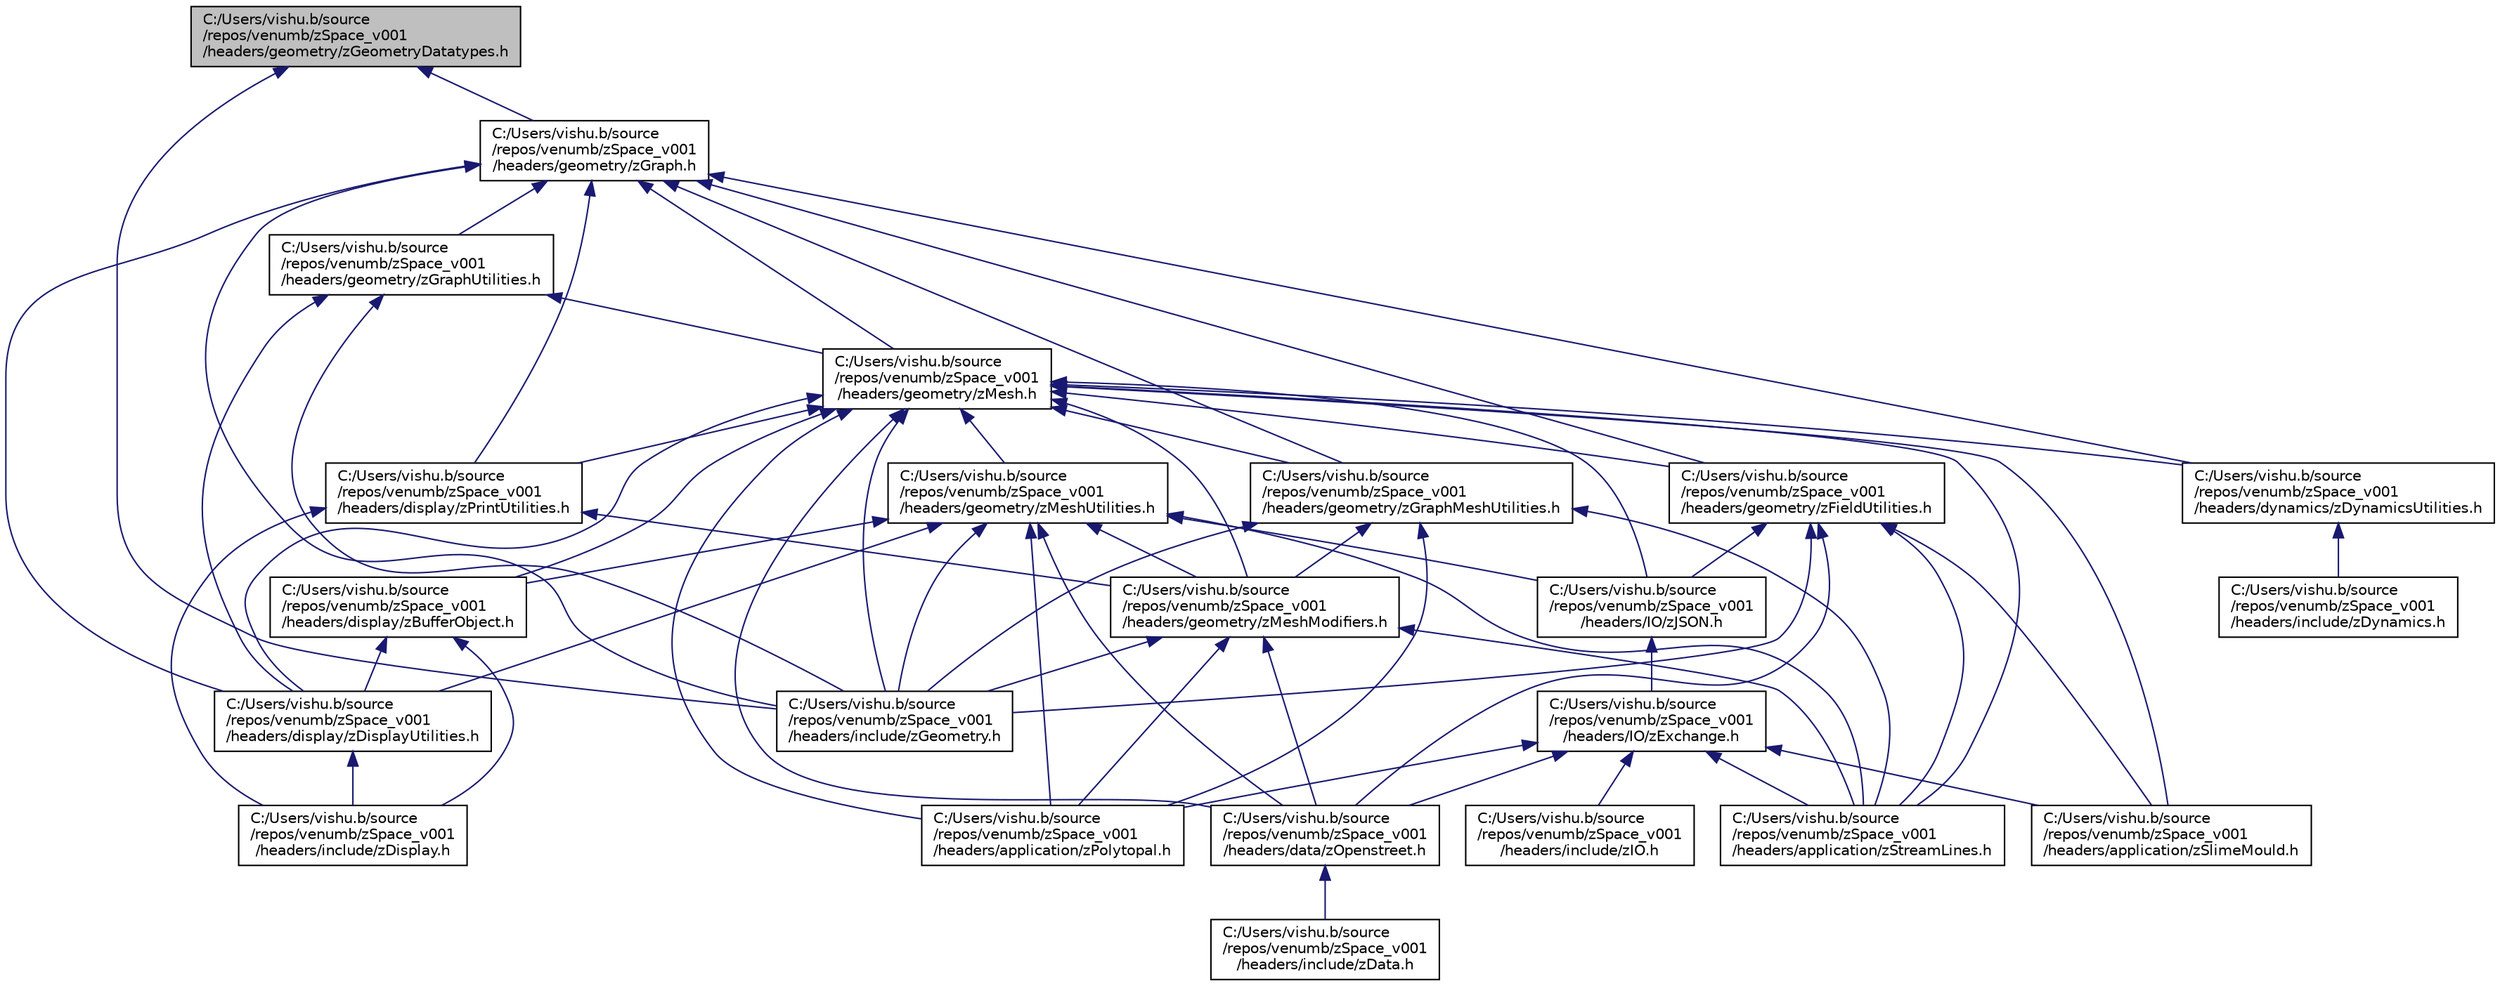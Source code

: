 digraph "C:/Users/vishu.b/source/repos/venumb/zSpace_v001/headers/geometry/zGeometryDatatypes.h"
{
 // LATEX_PDF_SIZE
  edge [fontname="Helvetica",fontsize="10",labelfontname="Helvetica",labelfontsize="10"];
  node [fontname="Helvetica",fontsize="10",shape=record];
  Node6 [label="C:/Users/vishu.b/source\l/repos/venumb/zSpace_v001\l/headers/geometry/zGeometryDatatypes.h",height=0.2,width=0.4,color="black", fillcolor="grey75", style="filled", fontcolor="black",tooltip=" "];
  Node6 -> Node7 [dir="back",color="midnightblue",fontsize="10",style="solid",fontname="Helvetica"];
  Node7 [label="C:/Users/vishu.b/source\l/repos/venumb/zSpace_v001\l/headers/geometry/zGraph.h",height=0.2,width=0.4,color="black", fillcolor="white", style="filled",URL="$z_graph_8h.html",tooltip=" "];
  Node7 -> Node8 [dir="back",color="midnightblue",fontsize="10",style="solid",fontname="Helvetica"];
  Node8 [label="C:/Users/vishu.b/source\l/repos/venumb/zSpace_v001\l/headers/display/zDisplayUtilities.h",height=0.2,width=0.4,color="black", fillcolor="white", style="filled",URL="$z_display_utilities_8h.html",tooltip=" "];
  Node8 -> Node9 [dir="back",color="midnightblue",fontsize="10",style="solid",fontname="Helvetica"];
  Node9 [label="C:/Users/vishu.b/source\l/repos/venumb/zSpace_v001\l/headers/include/zDisplay.h",height=0.2,width=0.4,color="black", fillcolor="white", style="filled",URL="$z_display_8h.html",tooltip=" "];
  Node7 -> Node10 [dir="back",color="midnightblue",fontsize="10",style="solid",fontname="Helvetica"];
  Node10 [label="C:/Users/vishu.b/source\l/repos/venumb/zSpace_v001\l/headers/display/zPrintUtilities.h",height=0.2,width=0.4,color="black", fillcolor="white", style="filled",URL="$z_print_utilities_8h.html",tooltip=" "];
  Node10 -> Node11 [dir="back",color="midnightblue",fontsize="10",style="solid",fontname="Helvetica"];
  Node11 [label="C:/Users/vishu.b/source\l/repos/venumb/zSpace_v001\l/headers/geometry/zMeshModifiers.h",height=0.2,width=0.4,color="black", fillcolor="white", style="filled",URL="$z_mesh_modifiers_8h.html",tooltip=" "];
  Node11 -> Node12 [dir="back",color="midnightblue",fontsize="10",style="solid",fontname="Helvetica"];
  Node12 [label="C:/Users/vishu.b/source\l/repos/venumb/zSpace_v001\l/headers/application/zPolytopal.h",height=0.2,width=0.4,color="black", fillcolor="white", style="filled",URL="$z_polytopal_8h.html",tooltip=" "];
  Node11 -> Node13 [dir="back",color="midnightblue",fontsize="10",style="solid",fontname="Helvetica"];
  Node13 [label="C:/Users/vishu.b/source\l/repos/venumb/zSpace_v001\l/headers/application/zStreamLines.h",height=0.2,width=0.4,color="black", fillcolor="white", style="filled",URL="$z_stream_lines_8h.html",tooltip=" "];
  Node11 -> Node14 [dir="back",color="midnightblue",fontsize="10",style="solid",fontname="Helvetica"];
  Node14 [label="C:/Users/vishu.b/source\l/repos/venumb/zSpace_v001\l/headers/data/zOpenstreet.h",height=0.2,width=0.4,color="black", fillcolor="white", style="filled",URL="$z_openstreet_8h.html",tooltip=" "];
  Node14 -> Node15 [dir="back",color="midnightblue",fontsize="10",style="solid",fontname="Helvetica"];
  Node15 [label="C:/Users/vishu.b/source\l/repos/venumb/zSpace_v001\l/headers/include/zData.h",height=0.2,width=0.4,color="black", fillcolor="white", style="filled",URL="$z_data_8h.html",tooltip=" "];
  Node11 -> Node16 [dir="back",color="midnightblue",fontsize="10",style="solid",fontname="Helvetica"];
  Node16 [label="C:/Users/vishu.b/source\l/repos/venumb/zSpace_v001\l/headers/include/zGeometry.h",height=0.2,width=0.4,color="black", fillcolor="white", style="filled",URL="$z_geometry_8h.html",tooltip=" "];
  Node10 -> Node9 [dir="back",color="midnightblue",fontsize="10",style="solid",fontname="Helvetica"];
  Node7 -> Node17 [dir="back",color="midnightblue",fontsize="10",style="solid",fontname="Helvetica"];
  Node17 [label="C:/Users/vishu.b/source\l/repos/venumb/zSpace_v001\l/headers/dynamics/zDynamicsUtilities.h",height=0.2,width=0.4,color="black", fillcolor="white", style="filled",URL="$z_dynamics_utilities_8h.html",tooltip=" "];
  Node17 -> Node18 [dir="back",color="midnightblue",fontsize="10",style="solid",fontname="Helvetica"];
  Node18 [label="C:/Users/vishu.b/source\l/repos/venumb/zSpace_v001\l/headers/include/zDynamics.h",height=0.2,width=0.4,color="black", fillcolor="white", style="filled",URL="$z_dynamics_8h.html",tooltip=" "];
  Node7 -> Node19 [dir="back",color="midnightblue",fontsize="10",style="solid",fontname="Helvetica"];
  Node19 [label="C:/Users/vishu.b/source\l/repos/venumb/zSpace_v001\l/headers/geometry/zFieldUtilities.h",height=0.2,width=0.4,color="black", fillcolor="white", style="filled",URL="$z_field_utilities_8h.html",tooltip=" "];
  Node19 -> Node20 [dir="back",color="midnightblue",fontsize="10",style="solid",fontname="Helvetica"];
  Node20 [label="C:/Users/vishu.b/source\l/repos/venumb/zSpace_v001\l/headers/application/zSlimeMould.h",height=0.2,width=0.4,color="black", fillcolor="white", style="filled",URL="$z_slime_mould_8h.html",tooltip=" "];
  Node19 -> Node13 [dir="back",color="midnightblue",fontsize="10",style="solid",fontname="Helvetica"];
  Node19 -> Node14 [dir="back",color="midnightblue",fontsize="10",style="solid",fontname="Helvetica"];
  Node19 -> Node16 [dir="back",color="midnightblue",fontsize="10",style="solid",fontname="Helvetica"];
  Node19 -> Node21 [dir="back",color="midnightblue",fontsize="10",style="solid",fontname="Helvetica"];
  Node21 [label="C:/Users/vishu.b/source\l/repos/venumb/zSpace_v001\l/headers/IO/zJSON.h",height=0.2,width=0.4,color="black", fillcolor="white", style="filled",URL="$z_j_s_o_n_8h.html",tooltip=" "];
  Node21 -> Node22 [dir="back",color="midnightblue",fontsize="10",style="solid",fontname="Helvetica"];
  Node22 [label="C:/Users/vishu.b/source\l/repos/venumb/zSpace_v001\l/headers/IO/zExchange.h",height=0.2,width=0.4,color="black", fillcolor="white", style="filled",URL="$z_exchange_8h.html",tooltip=" "];
  Node22 -> Node12 [dir="back",color="midnightblue",fontsize="10",style="solid",fontname="Helvetica"];
  Node22 -> Node20 [dir="back",color="midnightblue",fontsize="10",style="solid",fontname="Helvetica"];
  Node22 -> Node13 [dir="back",color="midnightblue",fontsize="10",style="solid",fontname="Helvetica"];
  Node22 -> Node14 [dir="back",color="midnightblue",fontsize="10",style="solid",fontname="Helvetica"];
  Node22 -> Node23 [dir="back",color="midnightblue",fontsize="10",style="solid",fontname="Helvetica"];
  Node23 [label="C:/Users/vishu.b/source\l/repos/venumb/zSpace_v001\l/headers/include/zIO.h",height=0.2,width=0.4,color="black", fillcolor="white", style="filled",URL="$z_i_o_8h.html",tooltip=" "];
  Node7 -> Node24 [dir="back",color="midnightblue",fontsize="10",style="solid",fontname="Helvetica"];
  Node24 [label="C:/Users/vishu.b/source\l/repos/venumb/zSpace_v001\l/headers/geometry/zGraphMeshUtilities.h",height=0.2,width=0.4,color="black", fillcolor="white", style="filled",URL="$z_graph_mesh_utilities_8h.html",tooltip=" "];
  Node24 -> Node12 [dir="back",color="midnightblue",fontsize="10",style="solid",fontname="Helvetica"];
  Node24 -> Node13 [dir="back",color="midnightblue",fontsize="10",style="solid",fontname="Helvetica"];
  Node24 -> Node11 [dir="back",color="midnightblue",fontsize="10",style="solid",fontname="Helvetica"];
  Node24 -> Node16 [dir="back",color="midnightblue",fontsize="10",style="solid",fontname="Helvetica"];
  Node7 -> Node25 [dir="back",color="midnightblue",fontsize="10",style="solid",fontname="Helvetica"];
  Node25 [label="C:/Users/vishu.b/source\l/repos/venumb/zSpace_v001\l/headers/geometry/zGraphUtilities.h",height=0.2,width=0.4,color="black", fillcolor="white", style="filled",URL="$z_graph_utilities_8h.html",tooltip=" "];
  Node25 -> Node8 [dir="back",color="midnightblue",fontsize="10",style="solid",fontname="Helvetica"];
  Node25 -> Node26 [dir="back",color="midnightblue",fontsize="10",style="solid",fontname="Helvetica"];
  Node26 [label="C:/Users/vishu.b/source\l/repos/venumb/zSpace_v001\l/headers/geometry/zMesh.h",height=0.2,width=0.4,color="black", fillcolor="white", style="filled",URL="$z_mesh_8h.html",tooltip=" "];
  Node26 -> Node12 [dir="back",color="midnightblue",fontsize="10",style="solid",fontname="Helvetica"];
  Node26 -> Node20 [dir="back",color="midnightblue",fontsize="10",style="solid",fontname="Helvetica"];
  Node26 -> Node13 [dir="back",color="midnightblue",fontsize="10",style="solid",fontname="Helvetica"];
  Node26 -> Node14 [dir="back",color="midnightblue",fontsize="10",style="solid",fontname="Helvetica"];
  Node26 -> Node27 [dir="back",color="midnightblue",fontsize="10",style="solid",fontname="Helvetica"];
  Node27 [label="C:/Users/vishu.b/source\l/repos/venumb/zSpace_v001\l/headers/display/zBufferObject.h",height=0.2,width=0.4,color="black", fillcolor="white", style="filled",URL="$z_buffer_object_8h.html",tooltip=" "];
  Node27 -> Node8 [dir="back",color="midnightblue",fontsize="10",style="solid",fontname="Helvetica"];
  Node27 -> Node9 [dir="back",color="midnightblue",fontsize="10",style="solid",fontname="Helvetica"];
  Node26 -> Node8 [dir="back",color="midnightblue",fontsize="10",style="solid",fontname="Helvetica"];
  Node26 -> Node10 [dir="back",color="midnightblue",fontsize="10",style="solid",fontname="Helvetica"];
  Node26 -> Node17 [dir="back",color="midnightblue",fontsize="10",style="solid",fontname="Helvetica"];
  Node26 -> Node19 [dir="back",color="midnightblue",fontsize="10",style="solid",fontname="Helvetica"];
  Node26 -> Node24 [dir="back",color="midnightblue",fontsize="10",style="solid",fontname="Helvetica"];
  Node26 -> Node11 [dir="back",color="midnightblue",fontsize="10",style="solid",fontname="Helvetica"];
  Node26 -> Node28 [dir="back",color="midnightblue",fontsize="10",style="solid",fontname="Helvetica"];
  Node28 [label="C:/Users/vishu.b/source\l/repos/venumb/zSpace_v001\l/headers/geometry/zMeshUtilities.h",height=0.2,width=0.4,color="black", fillcolor="white", style="filled",URL="$z_mesh_utilities_8h.html",tooltip=" "];
  Node28 -> Node12 [dir="back",color="midnightblue",fontsize="10",style="solid",fontname="Helvetica"];
  Node28 -> Node13 [dir="back",color="midnightblue",fontsize="10",style="solid",fontname="Helvetica"];
  Node28 -> Node14 [dir="back",color="midnightblue",fontsize="10",style="solid",fontname="Helvetica"];
  Node28 -> Node27 [dir="back",color="midnightblue",fontsize="10",style="solid",fontname="Helvetica"];
  Node28 -> Node8 [dir="back",color="midnightblue",fontsize="10",style="solid",fontname="Helvetica"];
  Node28 -> Node11 [dir="back",color="midnightblue",fontsize="10",style="solid",fontname="Helvetica"];
  Node28 -> Node16 [dir="back",color="midnightblue",fontsize="10",style="solid",fontname="Helvetica"];
  Node28 -> Node21 [dir="back",color="midnightblue",fontsize="10",style="solid",fontname="Helvetica"];
  Node26 -> Node16 [dir="back",color="midnightblue",fontsize="10",style="solid",fontname="Helvetica"];
  Node26 -> Node21 [dir="back",color="midnightblue",fontsize="10",style="solid",fontname="Helvetica"];
  Node25 -> Node16 [dir="back",color="midnightblue",fontsize="10",style="solid",fontname="Helvetica"];
  Node7 -> Node26 [dir="back",color="midnightblue",fontsize="10",style="solid",fontname="Helvetica"];
  Node7 -> Node16 [dir="back",color="midnightblue",fontsize="10",style="solid",fontname="Helvetica"];
  Node6 -> Node16 [dir="back",color="midnightblue",fontsize="10",style="solid",fontname="Helvetica"];
}
